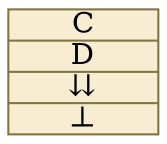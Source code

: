 
digraph proof {
   
   fontsize = 20;
   graph [ 
      overlap=false
      //fontsize=1
      splines=ortho
      //splines=true
      concentrate=true 
      bgcolor=transparent
   ];
   node [ 
      margin=0
      width=1
      height=0
      style=filled
      fillcolor="#F8EDD1"
      fontcolor=black
      color="#7F7542"
      shape=record //circle // record // Mrecord
   ];

	c_0_113 [ fillcolor="#F8EDD1", label="{C|D|⇊|⊥}" ]

}

